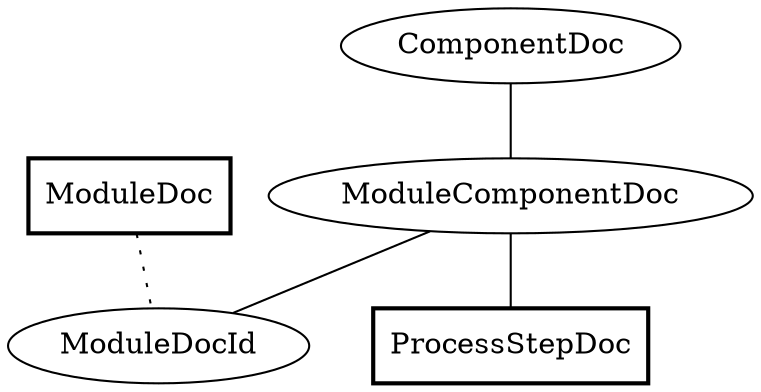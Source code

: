 graph {
splines=spline;
overlap=false;
"ModuleComponentDoc" -- "ProcessStepDoc" [style=solid];
"ModuleComponentDoc" -- "ModuleDocId" [style=solid];
"ComponentDoc" -- "ModuleComponentDoc" [style=solid];
"ModuleDoc" -- "ModuleDocId" [style=dotted];
"ModuleComponentDoc"[shape=ellipse];
"ComponentDoc"[shape=ellipse];
"ModuleDoc"[shape=box,style=bold];
"ModuleDocId"[shape=ellipse];
"ProcessStepDoc"[shape=box,style=bold];
}
